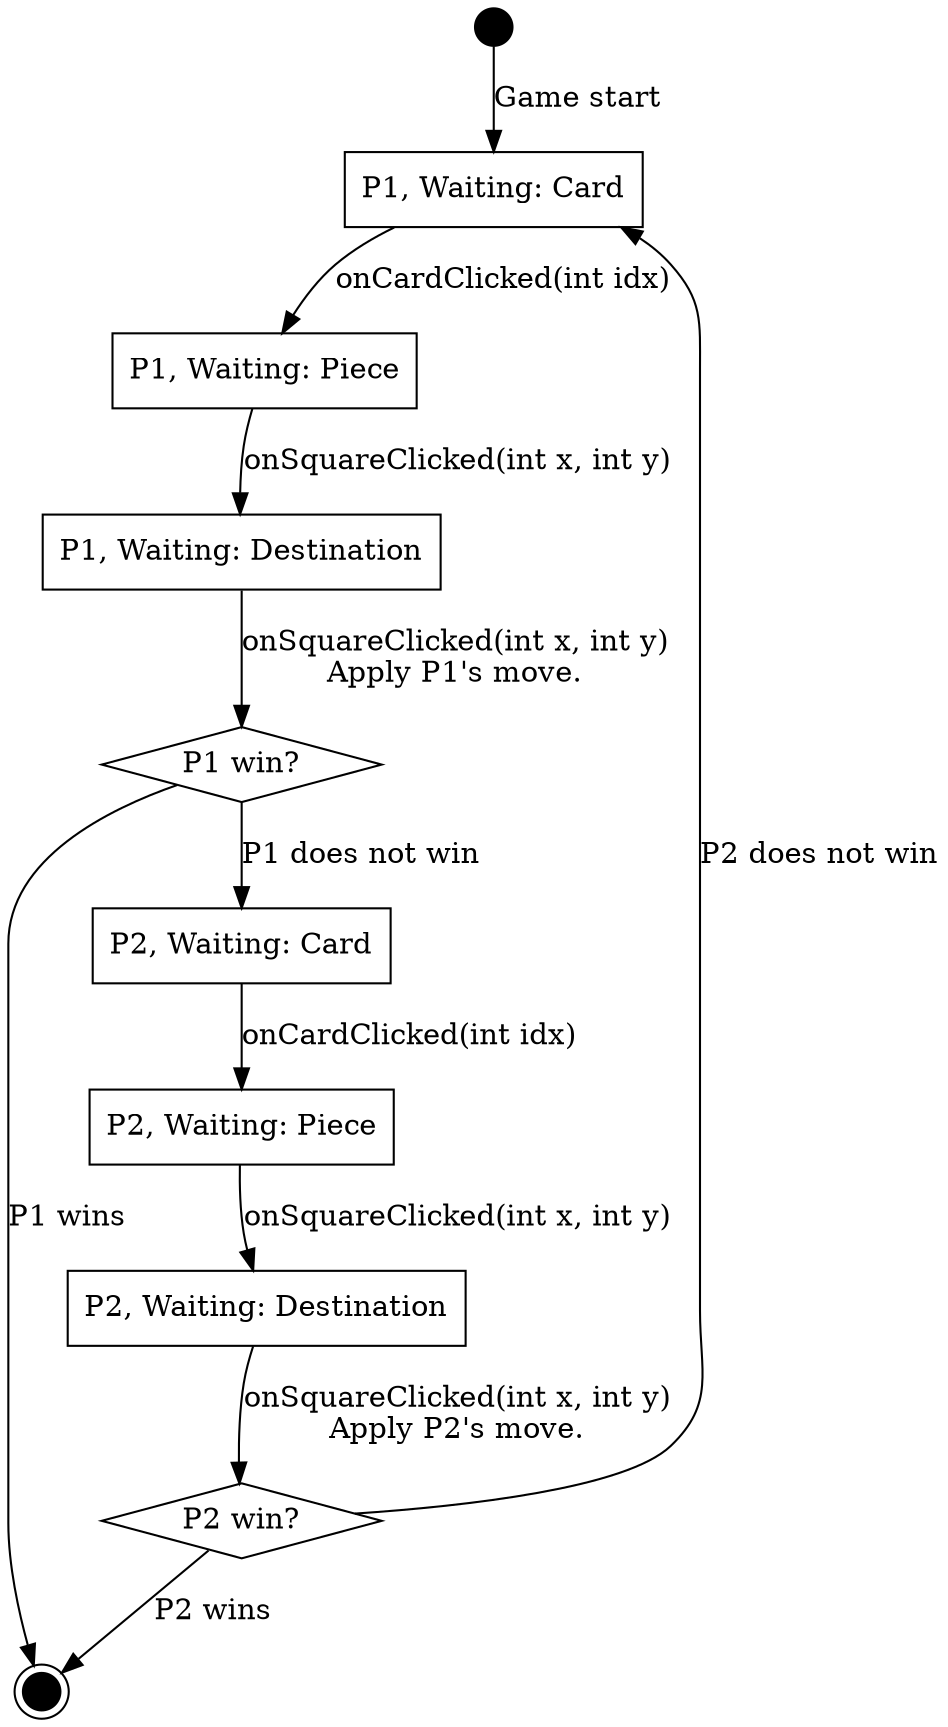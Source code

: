digraph fsm {
    s [label="", shape="circle", style="filled", fillcolor="black", fixedsize=true, width=".25"];
    e [label="", shape="doublecircle", style="filled", fillcolor="black" fixedsize=true, width=".25"];

    // Player 1 states.
    p1s1 [label="P1, Waiting: Card", shape="box"];
    p1s2 [label="P1, Waiting: Piece", shape="box"];
    p1s3 [label="P1, Waiting: Destination", shape="box"];
    p1f  [label="P1 win?", shape="diamond"];

    // Player 2 states.
    p2s1 [label="P2, Waiting: Card", shape="box"];
    p2s2 [label="P2, Waiting: Piece", shape="box"];
    p2s3 [label="P2, Waiting: Destination", shape="box"];
    p2f  [label="P2 win?", shape="diamond"];

    // Beginning transition.
    s -> p1s1 [label="Game start"];

    // Player 1 transitions.
    p1s1 -> p1s2 [label="onCardClicked(int idx)"];
    p1s2 -> p1s3 [label="onSquareClicked(int x, int y)"];
    p1s3 -> p1f  [label="onSquareClicked(int x, int y)\nApply P1's move."];

    // P1 -> P2 intermediate transitions.
    p1f  -> e    [label="P1 wins"];
    p1f  -> p2s1 [label="P1 does not win"];

    // Player 2 transitions.
    p2s1 -> p2s2 [label="onCardClicked(int idx)"];
    p2s2 -> p2s3 [label="onSquareClicked(int x, int y)"];
    p2s3 -> p2f  [label="onSquareClicked(int x, int y)\nApply P2's move."];

    // P2 -> P1 intermediate transitions.
    p2f  -> e    [label="P2 wins"];
    p2f  -> p1s1 [label="P2 does not win"];
}